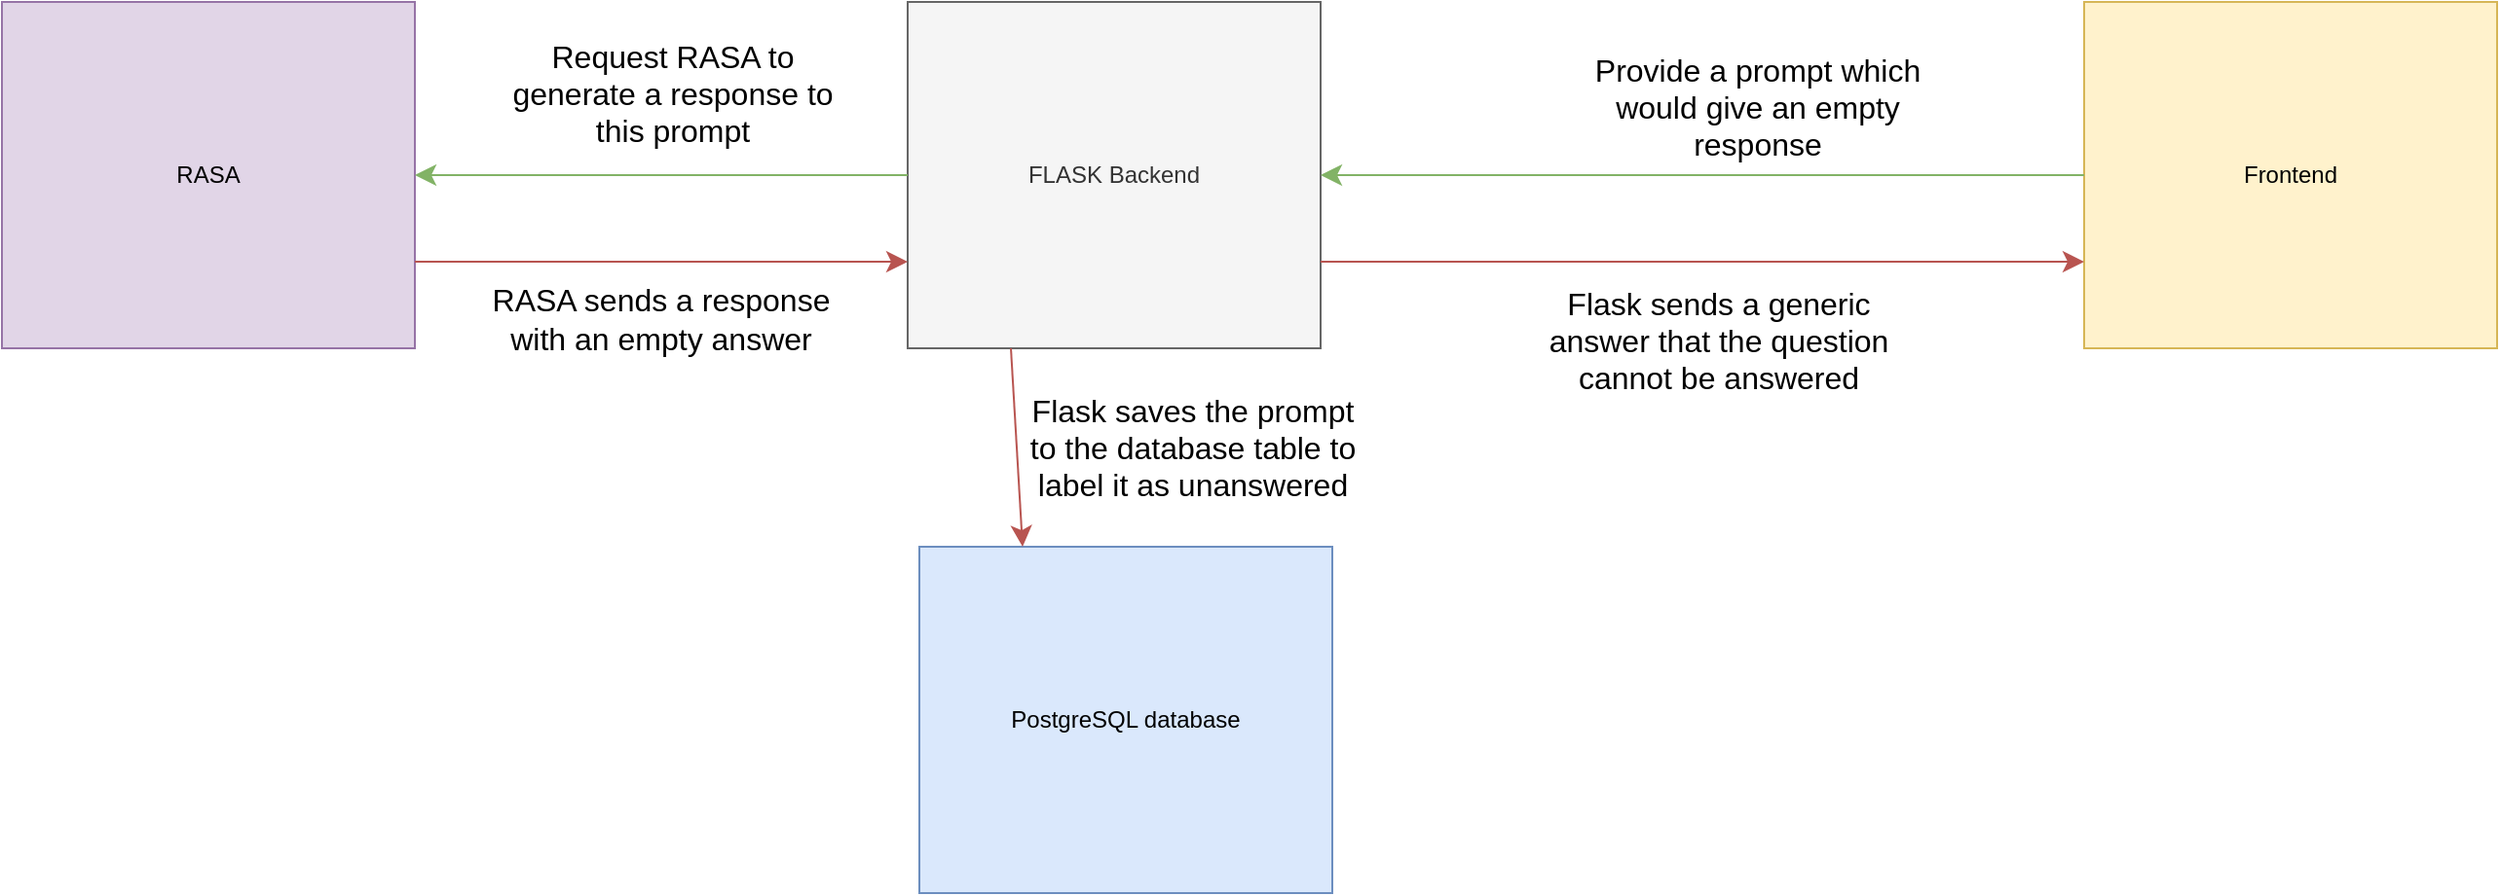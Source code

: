 <mxfile version="24.1.0" type="device">
  <diagram name="Page-1" id="pFixEqntfl-sAYGVwPXb">
    <mxGraphModel dx="2234" dy="796" grid="0" gridSize="10" guides="1" tooltips="1" connect="1" arrows="1" fold="1" page="0" pageScale="1" pageWidth="850" pageHeight="1100" math="0" shadow="0">
      <root>
        <mxCell id="0" />
        <mxCell id="1" parent="0" />
        <mxCell id="wjhQeoxR_VeWhIOBgXdf-1" value="RASA" style="rounded=0;whiteSpace=wrap;html=1;fillColor=#e1d5e7;strokeColor=#9673a6;" vertex="1" parent="1">
          <mxGeometry x="-594" y="70" width="212" height="178" as="geometry" />
        </mxCell>
        <mxCell id="wjhQeoxR_VeWhIOBgXdf-2" value="FLASK Backend" style="rounded=0;whiteSpace=wrap;html=1;fillColor=#f5f5f5;strokeColor=#666666;fontColor=#333333;" vertex="1" parent="1">
          <mxGeometry x="-129" y="70" width="212" height="178" as="geometry" />
        </mxCell>
        <mxCell id="wjhQeoxR_VeWhIOBgXdf-3" value="Frontend" style="rounded=0;whiteSpace=wrap;html=1;fillColor=#fff2cc;strokeColor=#d6b656;" vertex="1" parent="1">
          <mxGeometry x="475" y="70" width="212" height="178" as="geometry" />
        </mxCell>
        <mxCell id="wjhQeoxR_VeWhIOBgXdf-4" value="PostgreSQL database" style="rounded=0;whiteSpace=wrap;html=1;fillColor=#dae8fc;strokeColor=#6c8ebf;" vertex="1" parent="1">
          <mxGeometry x="-123" y="350" width="212" height="178" as="geometry" />
        </mxCell>
        <mxCell id="wjhQeoxR_VeWhIOBgXdf-6" value="" style="endArrow=classic;html=1;rounded=0;fontSize=12;startSize=8;endSize=8;curved=1;exitX=0;exitY=0.5;exitDx=0;exitDy=0;entryX=1;entryY=0.5;entryDx=0;entryDy=0;fillColor=#d5e8d4;strokeColor=#82b366;" edge="1" parent="1" source="wjhQeoxR_VeWhIOBgXdf-3" target="wjhQeoxR_VeWhIOBgXdf-2">
          <mxGeometry width="50" height="50" relative="1" as="geometry">
            <mxPoint x="55" y="225" as="sourcePoint" />
            <mxPoint x="105" y="175" as="targetPoint" />
          </mxGeometry>
        </mxCell>
        <mxCell id="wjhQeoxR_VeWhIOBgXdf-8" value="Provide a prompt which would give an empty response" style="text;html=1;align=center;verticalAlign=middle;whiteSpace=wrap;rounded=0;fontSize=16;" vertex="1" parent="1">
          <mxGeometry x="217" y="109" width="181" height="30" as="geometry" />
        </mxCell>
        <mxCell id="wjhQeoxR_VeWhIOBgXdf-9" value="" style="endArrow=classic;html=1;rounded=0;fontSize=12;startSize=8;endSize=8;curved=1;exitX=0;exitY=0.5;exitDx=0;exitDy=0;entryX=1;entryY=0.5;entryDx=0;entryDy=0;fillColor=#d5e8d4;strokeColor=#82b366;" edge="1" parent="1" source="wjhQeoxR_VeWhIOBgXdf-2" target="wjhQeoxR_VeWhIOBgXdf-1">
          <mxGeometry width="50" height="50" relative="1" as="geometry">
            <mxPoint x="55" y="225" as="sourcePoint" />
            <mxPoint x="105" y="175" as="targetPoint" />
          </mxGeometry>
        </mxCell>
        <mxCell id="wjhQeoxR_VeWhIOBgXdf-10" value="Request RASA to generate a response to this prompt" style="text;html=1;align=center;verticalAlign=middle;whiteSpace=wrap;rounded=0;fontSize=16;" vertex="1" parent="1">
          <mxGeometry x="-340" y="102" width="181" height="30" as="geometry" />
        </mxCell>
        <mxCell id="wjhQeoxR_VeWhIOBgXdf-11" value="" style="endArrow=classic;html=1;rounded=0;fontSize=12;startSize=8;endSize=8;curved=1;exitX=1;exitY=0.75;exitDx=0;exitDy=0;entryX=0;entryY=0.75;entryDx=0;entryDy=0;fillColor=#f8cecc;strokeColor=#b85450;" edge="1" parent="1" source="wjhQeoxR_VeWhIOBgXdf-1" target="wjhQeoxR_VeWhIOBgXdf-2">
          <mxGeometry width="50" height="50" relative="1" as="geometry">
            <mxPoint x="55" y="225" as="sourcePoint" />
            <mxPoint x="105" y="175" as="targetPoint" />
          </mxGeometry>
        </mxCell>
        <mxCell id="wjhQeoxR_VeWhIOBgXdf-12" value="RASA sends a response with an empty answer" style="text;html=1;align=center;verticalAlign=middle;whiteSpace=wrap;rounded=0;fontSize=16;" vertex="1" parent="1">
          <mxGeometry x="-346" y="218" width="181" height="30" as="geometry" />
        </mxCell>
        <mxCell id="wjhQeoxR_VeWhIOBgXdf-14" value="" style="endArrow=classic;html=1;rounded=0;fontSize=12;startSize=8;endSize=8;curved=1;exitX=0.25;exitY=1;exitDx=0;exitDy=0;entryX=0.25;entryY=0;entryDx=0;entryDy=0;fillColor=#f8cecc;strokeColor=#b85450;" edge="1" parent="1" source="wjhQeoxR_VeWhIOBgXdf-2" target="wjhQeoxR_VeWhIOBgXdf-4">
          <mxGeometry width="50" height="50" relative="1" as="geometry">
            <mxPoint x="55" y="225" as="sourcePoint" />
            <mxPoint x="105" y="175" as="targetPoint" />
          </mxGeometry>
        </mxCell>
        <mxCell id="wjhQeoxR_VeWhIOBgXdf-15" value="Flask saves the prompt to the database table to label it as unanswered" style="text;html=1;align=center;verticalAlign=middle;whiteSpace=wrap;rounded=0;fontSize=16;" vertex="1" parent="1">
          <mxGeometry x="-73" y="284" width="181" height="30" as="geometry" />
        </mxCell>
        <mxCell id="wjhQeoxR_VeWhIOBgXdf-16" value="" style="endArrow=classic;html=1;rounded=0;fontSize=12;startSize=8;endSize=8;curved=1;entryX=0;entryY=0.75;entryDx=0;entryDy=0;exitX=1;exitY=0.75;exitDx=0;exitDy=0;fillColor=#f8cecc;strokeColor=#b85450;" edge="1" parent="1" source="wjhQeoxR_VeWhIOBgXdf-2" target="wjhQeoxR_VeWhIOBgXdf-3">
          <mxGeometry width="50" height="50" relative="1" as="geometry">
            <mxPoint x="55" y="225" as="sourcePoint" />
            <mxPoint x="105" y="175" as="targetPoint" />
          </mxGeometry>
        </mxCell>
        <mxCell id="wjhQeoxR_VeWhIOBgXdf-17" value="Flask sends a generic answer that the question cannot be answered" style="text;html=1;align=center;verticalAlign=middle;whiteSpace=wrap;rounded=0;fontSize=16;" vertex="1" parent="1">
          <mxGeometry x="197" y="229" width="181" height="30" as="geometry" />
        </mxCell>
      </root>
    </mxGraphModel>
  </diagram>
</mxfile>
